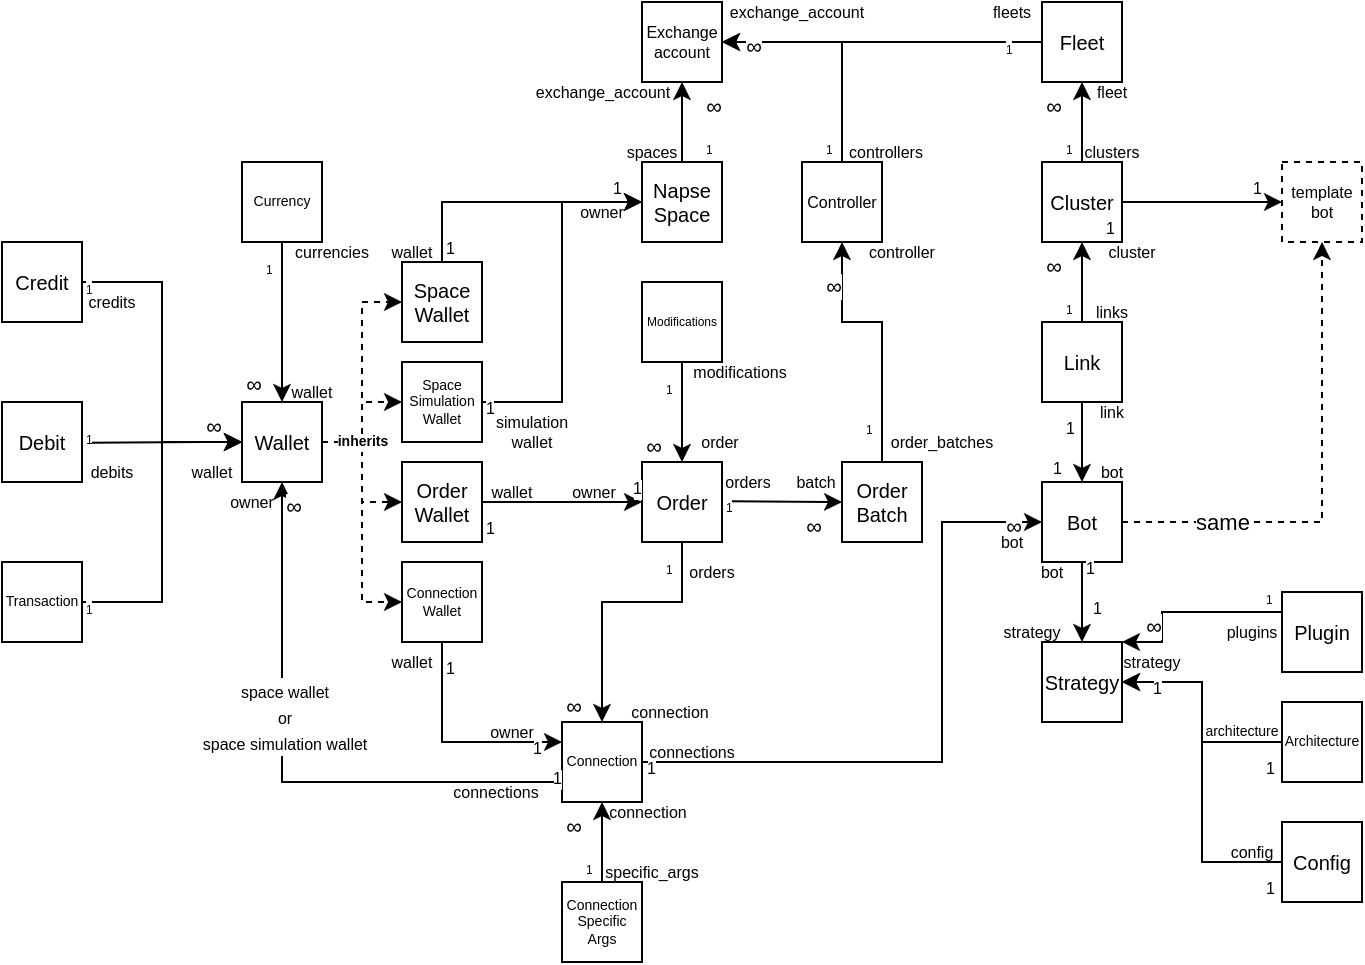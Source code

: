 <mxfile version="21.8.2" type="device">
  <diagram name="Page-1" id="-c_-oMJQttTaPfrRJ-R8">
    <mxGraphModel dx="1154" dy="528" grid="1" gridSize="10" guides="1" tooltips="1" connect="1" arrows="1" fold="1" page="1" pageScale="1" pageWidth="827" pageHeight="1169" math="0" shadow="0">
      <root>
        <mxCell id="0" />
        <mxCell id="1" parent="0" />
        <mxCell id="u0zbnlWYYss0fcdmE5Vc-1" value="&lt;font style=&quot;font-size: 8px;&quot;&gt;Exchange account&lt;br style=&quot;font-size: 8px;&quot;&gt;&lt;/font&gt;" style="whiteSpace=wrap;html=1;aspect=fixed;fontSize=8;" parent="1" vertex="1">
          <mxGeometry x="360" y="120" width="40" height="40" as="geometry" />
        </mxCell>
        <mxCell id="u0zbnlWYYss0fcdmE5Vc-2" value="Napse Space" style="whiteSpace=wrap;html=1;aspect=fixed;fontSize=10;" parent="1" vertex="1">
          <mxGeometry x="360" y="200" width="40" height="40" as="geometry" />
        </mxCell>
        <mxCell id="u0zbnlWYYss0fcdmE5Vc-5" value="" style="endArrow=classic;html=1;rounded=0;exitX=0.5;exitY=0;exitDx=0;exitDy=0;entryX=0.5;entryY=1;entryDx=0;entryDy=0;" parent="1" source="u0zbnlWYYss0fcdmE5Vc-2" target="u0zbnlWYYss0fcdmE5Vc-1" edge="1">
          <mxGeometry relative="1" as="geometry">
            <mxPoint x="310" y="190" as="sourcePoint" />
            <mxPoint x="470" y="190" as="targetPoint" />
          </mxGeometry>
        </mxCell>
        <mxCell id="u0zbnlWYYss0fcdmE5Vc-7" value="&lt;div&gt;&lt;font style=&quot;font-size: 6px;&quot;&gt;1&lt;/font&gt;&lt;/div&gt;" style="edgeLabel;resizable=0;html=1;align=left;verticalAlign=bottom;" parent="u0zbnlWYYss0fcdmE5Vc-5" connectable="0" vertex="1">
          <mxGeometry x="-1" relative="1" as="geometry">
            <mxPoint x="10" as="offset" />
          </mxGeometry>
        </mxCell>
        <mxCell id="u0zbnlWYYss0fcdmE5Vc-8" value="∞" style="edgeLabel;resizable=0;html=1;align=right;verticalAlign=bottom;" parent="u0zbnlWYYss0fcdmE5Vc-5" connectable="0" vertex="1">
          <mxGeometry x="1" relative="1" as="geometry">
            <mxPoint x="20" y="20" as="offset" />
          </mxGeometry>
        </mxCell>
        <mxCell id="u0zbnlWYYss0fcdmE5Vc-9" value="exchange_account" style="text;html=1;strokeColor=none;fillColor=none;align=center;verticalAlign=middle;whiteSpace=wrap;rounded=0;fontSize=8;" parent="1" vertex="1">
          <mxGeometry x="302.5" y="160" width="75" height="10" as="geometry" />
        </mxCell>
        <mxCell id="u0zbnlWYYss0fcdmE5Vc-11" value="spaces" style="text;html=1;strokeColor=none;fillColor=none;align=center;verticalAlign=middle;whiteSpace=wrap;rounded=0;fontSize=8;" parent="1" vertex="1">
          <mxGeometry x="350" y="190" width="30" height="10" as="geometry" />
        </mxCell>
        <mxCell id="u0zbnlWYYss0fcdmE5Vc-12" value="Wallet" style="whiteSpace=wrap;html=1;aspect=fixed;fontSize=10;" parent="1" vertex="1">
          <mxGeometry x="160" y="320" width="40" height="40" as="geometry" />
        </mxCell>
        <mxCell id="u0zbnlWYYss0fcdmE5Vc-13" value="Space Wallet" style="whiteSpace=wrap;html=1;aspect=fixed;fontSize=10;" parent="1" vertex="1">
          <mxGeometry x="240" y="250" width="40" height="40" as="geometry" />
        </mxCell>
        <mxCell id="u0zbnlWYYss0fcdmE5Vc-14" value="Space Simulation Wallet" style="whiteSpace=wrap;html=1;aspect=fixed;fontSize=7;" parent="1" vertex="1">
          <mxGeometry x="240" y="300" width="40" height="40" as="geometry" />
        </mxCell>
        <mxCell id="u0zbnlWYYss0fcdmE5Vc-15" value="Connection Wallet" style="whiteSpace=wrap;html=1;aspect=fixed;fontSize=7;" parent="1" vertex="1">
          <mxGeometry x="240" y="400" width="40" height="40" as="geometry" />
        </mxCell>
        <mxCell id="u0zbnlWYYss0fcdmE5Vc-16" value="Order Wallet" style="whiteSpace=wrap;html=1;aspect=fixed;fontSize=10;" parent="1" vertex="1">
          <mxGeometry x="240" y="350" width="40" height="40" as="geometry" />
        </mxCell>
        <mxCell id="u0zbnlWYYss0fcdmE5Vc-17" value="" style="endArrow=classic;html=1;rounded=0;exitX=1;exitY=0.5;exitDx=0;exitDy=0;entryX=0;entryY=0.5;entryDx=0;entryDy=0;dashed=1;" parent="1" source="u0zbnlWYYss0fcdmE5Vc-12" target="u0zbnlWYYss0fcdmE5Vc-13" edge="1">
          <mxGeometry width="50" height="50" relative="1" as="geometry">
            <mxPoint x="200" y="360" as="sourcePoint" />
            <mxPoint x="250" y="310" as="targetPoint" />
            <Array as="points">
              <mxPoint x="220" y="340" />
              <mxPoint x="220" y="270" />
            </Array>
          </mxGeometry>
        </mxCell>
        <mxCell id="u0zbnlWYYss0fcdmE5Vc-19" value="" style="endArrow=classic;html=1;rounded=0;exitX=1;exitY=0.5;exitDx=0;exitDy=0;entryX=0;entryY=0.5;entryDx=0;entryDy=0;dashed=1;" parent="1" target="u0zbnlWYYss0fcdmE5Vc-14" edge="1">
          <mxGeometry width="50" height="50" relative="1" as="geometry">
            <mxPoint x="200" y="340" as="sourcePoint" />
            <mxPoint x="240" y="270" as="targetPoint" />
            <Array as="points">
              <mxPoint x="220" y="340" />
              <mxPoint x="220" y="320" />
            </Array>
          </mxGeometry>
        </mxCell>
        <mxCell id="u0zbnlWYYss0fcdmE5Vc-20" value="" style="endArrow=classic;html=1;rounded=0;exitX=1;exitY=0.5;exitDx=0;exitDy=0;entryX=0;entryY=0.5;entryDx=0;entryDy=0;dashed=1;" parent="1" target="u0zbnlWYYss0fcdmE5Vc-15" edge="1">
          <mxGeometry width="50" height="50" relative="1" as="geometry">
            <mxPoint x="200" y="340" as="sourcePoint" />
            <mxPoint x="240" y="320" as="targetPoint" />
            <Array as="points">
              <mxPoint x="220" y="340" />
              <mxPoint x="220" y="420" />
            </Array>
          </mxGeometry>
        </mxCell>
        <mxCell id="u0zbnlWYYss0fcdmE5Vc-21" value="" style="endArrow=classic;html=1;rounded=0;exitX=1;exitY=0.5;exitDx=0;exitDy=0;entryX=0;entryY=0.5;entryDx=0;entryDy=0;dashed=1;" parent="1" target="u0zbnlWYYss0fcdmE5Vc-16" edge="1">
          <mxGeometry width="50" height="50" relative="1" as="geometry">
            <mxPoint x="200" y="340" as="sourcePoint" />
            <mxPoint x="240" y="320" as="targetPoint" />
            <Array as="points">
              <mxPoint x="220" y="340" />
              <mxPoint x="220" y="370" />
            </Array>
          </mxGeometry>
        </mxCell>
        <mxCell id="u0zbnlWYYss0fcdmE5Vc-22" value="&lt;b&gt;inherits&lt;/b&gt;" style="edgeLabel;html=1;align=center;verticalAlign=middle;resizable=0;points=[];fontSize=7;" parent="u0zbnlWYYss0fcdmE5Vc-21" vertex="1" connectable="0">
          <mxGeometry x="-0.783" relative="1" as="geometry">
            <mxPoint x="12" as="offset" />
          </mxGeometry>
        </mxCell>
        <mxCell id="u0zbnlWYYss0fcdmE5Vc-23" value="" style="endArrow=classic;html=1;rounded=0;exitX=0.5;exitY=0;exitDx=0;exitDy=0;entryX=0;entryY=0.5;entryDx=0;entryDy=0;" parent="1" source="u0zbnlWYYss0fcdmE5Vc-13" target="u0zbnlWYYss0fcdmE5Vc-2" edge="1">
          <mxGeometry relative="1" as="geometry">
            <mxPoint x="379.83" y="310" as="sourcePoint" />
            <mxPoint x="379.83" y="270" as="targetPoint" />
            <Array as="points">
              <mxPoint x="260" y="220" />
            </Array>
          </mxGeometry>
        </mxCell>
        <mxCell id="u0zbnlWYYss0fcdmE5Vc-24" value="&lt;div style=&quot;font-size: 10px;&quot;&gt;&lt;font style=&quot;font-size: 8px;&quot;&gt;1&lt;/font&gt;&lt;/div&gt;" style="edgeLabel;resizable=0;html=1;align=left;verticalAlign=bottom;" parent="u0zbnlWYYss0fcdmE5Vc-23" connectable="0" vertex="1">
          <mxGeometry x="-1" relative="1" as="geometry">
            <mxPoint as="offset" />
          </mxGeometry>
        </mxCell>
        <mxCell id="u0zbnlWYYss0fcdmE5Vc-25" value="&lt;div style=&quot;font-size: 8px;&quot;&gt;1&lt;/div&gt;" style="edgeLabel;resizable=0;html=1;align=right;verticalAlign=bottom;fontSize=8;" parent="u0zbnlWYYss0fcdmE5Vc-23" connectable="0" vertex="1">
          <mxGeometry x="1" relative="1" as="geometry">
            <mxPoint x="-10" as="offset" />
          </mxGeometry>
        </mxCell>
        <mxCell id="u0zbnlWYYss0fcdmE5Vc-26" value="owner" style="text;html=1;strokeColor=none;fillColor=none;align=center;verticalAlign=middle;whiteSpace=wrap;rounded=0;fontSize=8;" parent="1" vertex="1">
          <mxGeometry x="325" y="220" width="30" height="10" as="geometry" />
        </mxCell>
        <mxCell id="u0zbnlWYYss0fcdmE5Vc-27" value="wallet" style="text;html=1;strokeColor=none;fillColor=none;align=center;verticalAlign=middle;whiteSpace=wrap;rounded=0;fontSize=8;" parent="1" vertex="1">
          <mxGeometry x="230" y="240" width="30" height="10" as="geometry" />
        </mxCell>
        <mxCell id="u0zbnlWYYss0fcdmE5Vc-28" value="" style="endArrow=classic;html=1;rounded=0;exitX=1;exitY=0.5;exitDx=0;exitDy=0;entryX=0;entryY=0.5;entryDx=0;entryDy=0;" parent="1" source="u0zbnlWYYss0fcdmE5Vc-14" target="u0zbnlWYYss0fcdmE5Vc-2" edge="1">
          <mxGeometry relative="1" as="geometry">
            <mxPoint x="270" y="260" as="sourcePoint" />
            <mxPoint x="340" y="290" as="targetPoint" />
            <Array as="points">
              <mxPoint x="320" y="320" />
              <mxPoint x="320" y="220" />
            </Array>
          </mxGeometry>
        </mxCell>
        <mxCell id="u0zbnlWYYss0fcdmE5Vc-29" value="&lt;div style=&quot;font-size: 10px;&quot;&gt;&lt;font style=&quot;font-size: 8px;&quot;&gt;1&lt;/font&gt;&lt;/div&gt;" style="edgeLabel;resizable=0;html=1;align=left;verticalAlign=bottom;" parent="u0zbnlWYYss0fcdmE5Vc-28" connectable="0" vertex="1">
          <mxGeometry x="-1" relative="1" as="geometry">
            <mxPoint y="10" as="offset" />
          </mxGeometry>
        </mxCell>
        <mxCell id="u0zbnlWYYss0fcdmE5Vc-31" value="simulation wallet" style="text;html=1;strokeColor=none;fillColor=none;align=center;verticalAlign=middle;whiteSpace=wrap;rounded=0;fontSize=8;" parent="1" vertex="1">
          <mxGeometry x="290" y="330" width="30" height="10" as="geometry" />
        </mxCell>
        <mxCell id="u0zbnlWYYss0fcdmE5Vc-32" value="Credit" style="whiteSpace=wrap;html=1;aspect=fixed;fontSize=10;" parent="1" vertex="1">
          <mxGeometry x="40" y="240" width="40" height="40" as="geometry" />
        </mxCell>
        <mxCell id="u0zbnlWYYss0fcdmE5Vc-33" value="Debit" style="whiteSpace=wrap;html=1;aspect=fixed;fontSize=10;" parent="1" vertex="1">
          <mxGeometry x="40" y="320" width="40" height="40" as="geometry" />
        </mxCell>
        <mxCell id="u0zbnlWYYss0fcdmE5Vc-34" value="Transaction" style="whiteSpace=wrap;html=1;aspect=fixed;fontSize=7;" parent="1" vertex="1">
          <mxGeometry x="40" y="400" width="40" height="40" as="geometry" />
        </mxCell>
        <mxCell id="u0zbnlWYYss0fcdmE5Vc-35" value="" style="endArrow=classic;html=1;rounded=0;exitX=1;exitY=0.5;exitDx=0;exitDy=0;entryX=0;entryY=0.5;entryDx=0;entryDy=0;" parent="1" source="u0zbnlWYYss0fcdmE5Vc-32" target="u0zbnlWYYss0fcdmE5Vc-12" edge="1">
          <mxGeometry relative="1" as="geometry">
            <mxPoint x="130" y="230" as="sourcePoint" />
            <mxPoint x="130" y="190" as="targetPoint" />
            <Array as="points">
              <mxPoint x="120" y="260" />
              <mxPoint x="120" y="340" />
            </Array>
          </mxGeometry>
        </mxCell>
        <mxCell id="u0zbnlWYYss0fcdmE5Vc-36" value="&lt;div&gt;&lt;font style=&quot;font-size: 6px;&quot;&gt;1&lt;/font&gt;&lt;/div&gt;" style="edgeLabel;resizable=0;html=1;align=left;verticalAlign=bottom;" parent="u0zbnlWYYss0fcdmE5Vc-35" connectable="0" vertex="1">
          <mxGeometry x="-1" relative="1" as="geometry">
            <mxPoint y="10" as="offset" />
          </mxGeometry>
        </mxCell>
        <mxCell id="u0zbnlWYYss0fcdmE5Vc-37" value="∞" style="edgeLabel;resizable=0;html=1;align=right;verticalAlign=bottom;" parent="u0zbnlWYYss0fcdmE5Vc-35" connectable="0" vertex="1">
          <mxGeometry x="1" relative="1" as="geometry">
            <mxPoint x="-10" as="offset" />
          </mxGeometry>
        </mxCell>
        <mxCell id="u0zbnlWYYss0fcdmE5Vc-38" value="" style="endArrow=classic;html=1;rounded=0;exitX=1.067;exitY=0.508;exitDx=0;exitDy=0;exitPerimeter=0;" parent="1" source="u0zbnlWYYss0fcdmE5Vc-33" edge="1">
          <mxGeometry relative="1" as="geometry">
            <mxPoint x="100" y="340" as="sourcePoint" />
            <mxPoint x="160" y="340" as="targetPoint" />
            <Array as="points">
              <mxPoint x="140" y="340" />
            </Array>
          </mxGeometry>
        </mxCell>
        <mxCell id="u0zbnlWYYss0fcdmE5Vc-39" value="&lt;div&gt;&lt;font style=&quot;font-size: 6px;&quot;&gt;1&lt;/font&gt;&lt;/div&gt;" style="edgeLabel;resizable=0;html=1;align=left;verticalAlign=bottom;" parent="u0zbnlWYYss0fcdmE5Vc-38" connectable="0" vertex="1">
          <mxGeometry x="-1" relative="1" as="geometry">
            <mxPoint x="-3" y="5" as="offset" />
          </mxGeometry>
        </mxCell>
        <mxCell id="u0zbnlWYYss0fcdmE5Vc-41" value="" style="endArrow=classic;html=1;rounded=0;exitX=1;exitY=0.5;exitDx=0;exitDy=0;entryX=0;entryY=0.5;entryDx=0;entryDy=0;" parent="1" target="u0zbnlWYYss0fcdmE5Vc-12" edge="1">
          <mxGeometry relative="1" as="geometry">
            <mxPoint x="80" y="420" as="sourcePoint" />
            <mxPoint x="160" y="500" as="targetPoint" />
            <Array as="points">
              <mxPoint x="120" y="420" />
              <mxPoint x="120" y="340" />
            </Array>
          </mxGeometry>
        </mxCell>
        <mxCell id="u0zbnlWYYss0fcdmE5Vc-42" value="&lt;div&gt;&lt;font style=&quot;font-size: 6px;&quot;&gt;1&lt;/font&gt;&lt;/div&gt;" style="edgeLabel;resizable=0;html=1;align=left;verticalAlign=bottom;" parent="u0zbnlWYYss0fcdmE5Vc-41" connectable="0" vertex="1">
          <mxGeometry x="-1" relative="1" as="geometry">
            <mxPoint y="10" as="offset" />
          </mxGeometry>
        </mxCell>
        <mxCell id="u0zbnlWYYss0fcdmE5Vc-43" value="wallet" style="text;html=1;strokeColor=none;fillColor=none;align=center;verticalAlign=middle;whiteSpace=wrap;rounded=0;fontSize=8;" parent="1" vertex="1">
          <mxGeometry x="130" y="350" width="30" height="10" as="geometry" />
        </mxCell>
        <mxCell id="u0zbnlWYYss0fcdmE5Vc-44" value="debits" style="text;html=1;strokeColor=none;fillColor=none;align=center;verticalAlign=middle;whiteSpace=wrap;rounded=0;fontSize=8;" parent="1" vertex="1">
          <mxGeometry x="80" y="350" width="30" height="10" as="geometry" />
        </mxCell>
        <mxCell id="u0zbnlWYYss0fcdmE5Vc-45" value="credits" style="text;html=1;strokeColor=none;fillColor=none;align=center;verticalAlign=middle;whiteSpace=wrap;rounded=0;fontSize=8;" parent="1" vertex="1">
          <mxGeometry x="80" y="265" width="30" height="10" as="geometry" />
        </mxCell>
        <mxCell id="u0zbnlWYYss0fcdmE5Vc-46" value="Currency" style="whiteSpace=wrap;html=1;aspect=fixed;fontSize=7;" parent="1" vertex="1">
          <mxGeometry x="160" y="200" width="40" height="40" as="geometry" />
        </mxCell>
        <mxCell id="u0zbnlWYYss0fcdmE5Vc-47" value="" style="endArrow=classic;html=1;rounded=0;exitX=0.5;exitY=1;exitDx=0;exitDy=0;entryX=0.5;entryY=0;entryDx=0;entryDy=0;" parent="1" source="u0zbnlWYYss0fcdmE5Vc-46" target="u0zbnlWYYss0fcdmE5Vc-12" edge="1">
          <mxGeometry relative="1" as="geometry">
            <mxPoint x="220" y="200" as="sourcePoint" />
            <mxPoint x="150" y="270" as="targetPoint" />
          </mxGeometry>
        </mxCell>
        <mxCell id="u0zbnlWYYss0fcdmE5Vc-48" value="&lt;div&gt;&lt;font style=&quot;font-size: 6px;&quot;&gt;1&lt;/font&gt;&lt;/div&gt;" style="edgeLabel;resizable=0;html=1;align=left;verticalAlign=bottom;" parent="u0zbnlWYYss0fcdmE5Vc-47" connectable="0" vertex="1">
          <mxGeometry x="-1" relative="1" as="geometry">
            <mxPoint x="-10" y="20" as="offset" />
          </mxGeometry>
        </mxCell>
        <mxCell id="u0zbnlWYYss0fcdmE5Vc-49" value="∞" style="edgeLabel;resizable=0;html=1;align=right;verticalAlign=bottom;" parent="u0zbnlWYYss0fcdmE5Vc-47" connectable="0" vertex="1">
          <mxGeometry x="1" relative="1" as="geometry">
            <mxPoint x="-10" y="-1" as="offset" />
          </mxGeometry>
        </mxCell>
        <mxCell id="ETSWaE4v5dbGNfJyhoBY-8" style="edgeStyle=orthogonalEdgeStyle;rounded=0;orthogonalLoop=1;jettySize=auto;html=1;entryX=0;entryY=0.5;entryDx=0;entryDy=0;" edge="1" parent="1" source="u0zbnlWYYss0fcdmE5Vc-50" target="u0zbnlWYYss0fcdmE5Vc-141">
          <mxGeometry relative="1" as="geometry">
            <Array as="points">
              <mxPoint x="510" y="500" />
              <mxPoint x="510" y="380" />
            </Array>
          </mxGeometry>
        </mxCell>
        <mxCell id="u0zbnlWYYss0fcdmE5Vc-50" value="Connection" style="whiteSpace=wrap;html=1;aspect=fixed;fontSize=7;" parent="1" vertex="1">
          <mxGeometry x="320" y="480" width="40" height="40" as="geometry" />
        </mxCell>
        <mxCell id="u0zbnlWYYss0fcdmE5Vc-51" value="" style="endArrow=classic;html=1;rounded=0;exitX=0.5;exitY=1;exitDx=0;exitDy=0;entryX=0;entryY=0.25;entryDx=0;entryDy=0;" parent="1" source="u0zbnlWYYss0fcdmE5Vc-15" target="u0zbnlWYYss0fcdmE5Vc-50" edge="1">
          <mxGeometry relative="1" as="geometry">
            <mxPoint x="240" y="500" as="sourcePoint" />
            <mxPoint x="460" y="410" as="targetPoint" />
            <Array as="points">
              <mxPoint x="260" y="490" />
            </Array>
          </mxGeometry>
        </mxCell>
        <mxCell id="u0zbnlWYYss0fcdmE5Vc-52" value="&lt;div style=&quot;font-size: 10px;&quot;&gt;&lt;font style=&quot;font-size: 8px;&quot;&gt;1&lt;/font&gt;&lt;/div&gt;" style="edgeLabel;resizable=0;html=1;align=left;verticalAlign=bottom;" parent="u0zbnlWYYss0fcdmE5Vc-51" connectable="0" vertex="1">
          <mxGeometry x="-1" relative="1" as="geometry">
            <mxPoint y="20" as="offset" />
          </mxGeometry>
        </mxCell>
        <mxCell id="u0zbnlWYYss0fcdmE5Vc-53" value="&lt;div style=&quot;font-size: 8px;&quot;&gt;1&lt;/div&gt;" style="edgeLabel;resizable=0;html=1;align=right;verticalAlign=bottom;fontSize=8;" parent="u0zbnlWYYss0fcdmE5Vc-51" connectable="0" vertex="1">
          <mxGeometry x="1" relative="1" as="geometry">
            <mxPoint x="-10" y="10" as="offset" />
          </mxGeometry>
        </mxCell>
        <mxCell id="u0zbnlWYYss0fcdmE5Vc-54" value="wallet" style="text;html=1;strokeColor=none;fillColor=none;align=center;verticalAlign=middle;whiteSpace=wrap;rounded=0;fontSize=8;" parent="1" vertex="1">
          <mxGeometry x="230" y="445" width="30" height="10" as="geometry" />
        </mxCell>
        <mxCell id="u0zbnlWYYss0fcdmE5Vc-55" value="owner" style="text;html=1;strokeColor=none;fillColor=none;align=center;verticalAlign=middle;whiteSpace=wrap;rounded=0;fontSize=8;" parent="1" vertex="1">
          <mxGeometry x="367.5" y="380" width="30" height="10" as="geometry" />
        </mxCell>
        <mxCell id="u0zbnlWYYss0fcdmE5Vc-56" value="wallet" style="text;html=1;strokeColor=none;fillColor=none;align=center;verticalAlign=middle;whiteSpace=wrap;rounded=0;fontSize=8;" parent="1" vertex="1">
          <mxGeometry x="180" y="310" width="30" height="10" as="geometry" />
        </mxCell>
        <mxCell id="u0zbnlWYYss0fcdmE5Vc-57" value="currencies" style="text;html=1;strokeColor=none;fillColor=none;align=center;verticalAlign=middle;whiteSpace=wrap;rounded=0;fontSize=8;" parent="1" vertex="1">
          <mxGeometry x="190" y="240" width="30" height="10" as="geometry" />
        </mxCell>
        <mxCell id="u0zbnlWYYss0fcdmE5Vc-59" value="Connection Specific Args" style="whiteSpace=wrap;html=1;aspect=fixed;fontSize=7;" parent="1" vertex="1">
          <mxGeometry x="320" y="560" width="40" height="40" as="geometry" />
        </mxCell>
        <mxCell id="u0zbnlWYYss0fcdmE5Vc-60" value="" style="endArrow=classic;html=1;rounded=0;entryX=0;entryY=0;entryDx=0;entryDy=0;" parent="1" target="u0zbnlWYYss0fcdmE5Vc-77" edge="1">
          <mxGeometry relative="1" as="geometry">
            <mxPoint x="340" y="560" as="sourcePoint" />
            <mxPoint x="450" y="500" as="targetPoint" />
          </mxGeometry>
        </mxCell>
        <mxCell id="u0zbnlWYYss0fcdmE5Vc-61" value="&lt;div&gt;&lt;font style=&quot;font-size: 6px;&quot;&gt;1&lt;/font&gt;&lt;/div&gt;" style="edgeLabel;resizable=0;html=1;align=left;verticalAlign=bottom;" parent="u0zbnlWYYss0fcdmE5Vc-60" connectable="0" vertex="1">
          <mxGeometry x="-1" relative="1" as="geometry">
            <mxPoint x="-10" as="offset" />
          </mxGeometry>
        </mxCell>
        <mxCell id="u0zbnlWYYss0fcdmE5Vc-62" value="∞" style="edgeLabel;resizable=0;html=1;align=right;verticalAlign=bottom;" parent="u0zbnlWYYss0fcdmE5Vc-60" connectable="0" vertex="1">
          <mxGeometry x="1" relative="1" as="geometry">
            <mxPoint x="-10" y="20" as="offset" />
          </mxGeometry>
        </mxCell>
        <mxCell id="u0zbnlWYYss0fcdmE5Vc-63" value="connection" style="text;html=1;strokeColor=none;fillColor=none;align=center;verticalAlign=middle;whiteSpace=wrap;rounded=0;fontSize=8;" parent="1" vertex="1">
          <mxGeometry x="351" y="470" width="46" height="10" as="geometry" />
        </mxCell>
        <mxCell id="u0zbnlWYYss0fcdmE5Vc-65" value="specific_args" style="text;html=1;strokeColor=none;fillColor=none;align=center;verticalAlign=middle;whiteSpace=wrap;rounded=0;fontSize=8;" parent="1" vertex="1">
          <mxGeometry x="342" y="550" width="46" height="10" as="geometry" />
        </mxCell>
        <mxCell id="u0zbnlWYYss0fcdmE5Vc-68" value="Order" style="whiteSpace=wrap;html=1;aspect=fixed;fontSize=10;" parent="1" vertex="1">
          <mxGeometry x="360" y="350" width="40" height="40" as="geometry" />
        </mxCell>
        <mxCell id="u0zbnlWYYss0fcdmE5Vc-69" value="" style="endArrow=classic;html=1;rounded=0;exitX=1;exitY=0.5;exitDx=0;exitDy=0;entryX=0;entryY=0.5;entryDx=0;entryDy=0;" parent="1" source="u0zbnlWYYss0fcdmE5Vc-16" target="u0zbnlWYYss0fcdmE5Vc-68" edge="1">
          <mxGeometry relative="1" as="geometry">
            <mxPoint x="300" y="350" as="sourcePoint" />
            <mxPoint x="410" y="290" as="targetPoint" />
            <Array as="points">
              <mxPoint x="300" y="370" />
            </Array>
          </mxGeometry>
        </mxCell>
        <mxCell id="u0zbnlWYYss0fcdmE5Vc-70" value="&lt;div style=&quot;font-size: 10px;&quot;&gt;&lt;font style=&quot;font-size: 8px;&quot;&gt;1&lt;/font&gt;&lt;/div&gt;" style="edgeLabel;resizable=0;html=1;align=left;verticalAlign=bottom;" parent="u0zbnlWYYss0fcdmE5Vc-69" connectable="0" vertex="1">
          <mxGeometry x="-1" relative="1" as="geometry">
            <mxPoint y="20" as="offset" />
          </mxGeometry>
        </mxCell>
        <mxCell id="u0zbnlWYYss0fcdmE5Vc-71" value="&lt;div style=&quot;font-size: 8px;&quot;&gt;1&lt;/div&gt;" style="edgeLabel;resizable=0;html=1;align=right;verticalAlign=bottom;fontSize=8;" parent="u0zbnlWYYss0fcdmE5Vc-69" connectable="0" vertex="1">
          <mxGeometry x="1" relative="1" as="geometry">
            <mxPoint as="offset" />
          </mxGeometry>
        </mxCell>
        <mxCell id="u0zbnlWYYss0fcdmE5Vc-72" value="wallet" style="text;html=1;strokeColor=none;fillColor=none;align=center;verticalAlign=middle;whiteSpace=wrap;rounded=0;fontSize=8;" parent="1" vertex="1">
          <mxGeometry x="280" y="360" width="30" height="10" as="geometry" />
        </mxCell>
        <mxCell id="u0zbnlWYYss0fcdmE5Vc-73" value="owner" style="text;html=1;strokeColor=none;fillColor=none;align=center;verticalAlign=middle;whiteSpace=wrap;rounded=0;fontSize=8;" parent="1" vertex="1">
          <mxGeometry x="280" y="480" width="30" height="10" as="geometry" />
        </mxCell>
        <mxCell id="u0zbnlWYYss0fcdmE5Vc-74" value="" style="endArrow=classic;html=1;rounded=0;entryX=0.5;entryY=0;entryDx=0;entryDy=0;" parent="1" target="u0zbnlWYYss0fcdmE5Vc-50" edge="1">
          <mxGeometry relative="1" as="geometry">
            <mxPoint x="380" y="390" as="sourcePoint" />
            <mxPoint x="150" y="460" as="targetPoint" />
            <Array as="points">
              <mxPoint x="380" y="420" />
              <mxPoint x="340" y="420" />
            </Array>
          </mxGeometry>
        </mxCell>
        <mxCell id="u0zbnlWYYss0fcdmE5Vc-75" value="&lt;div&gt;&lt;font style=&quot;font-size: 6px;&quot;&gt;1&lt;/font&gt;&lt;/div&gt;" style="edgeLabel;resizable=0;html=1;align=left;verticalAlign=bottom;" parent="u0zbnlWYYss0fcdmE5Vc-74" connectable="0" vertex="1">
          <mxGeometry x="-1" relative="1" as="geometry">
            <mxPoint x="-10" y="20" as="offset" />
          </mxGeometry>
        </mxCell>
        <mxCell id="u0zbnlWYYss0fcdmE5Vc-76" value="∞" style="edgeLabel;resizable=0;html=1;align=right;verticalAlign=bottom;" parent="u0zbnlWYYss0fcdmE5Vc-74" connectable="0" vertex="1">
          <mxGeometry x="1" relative="1" as="geometry">
            <mxPoint x="-10" as="offset" />
          </mxGeometry>
        </mxCell>
        <mxCell id="u0zbnlWYYss0fcdmE5Vc-77" value="connection" style="text;html=1;strokeColor=none;fillColor=none;align=center;verticalAlign=middle;whiteSpace=wrap;rounded=0;fontSize=8;" parent="1" vertex="1">
          <mxGeometry x="340" y="520" width="46" height="10" as="geometry" />
        </mxCell>
        <mxCell id="u0zbnlWYYss0fcdmE5Vc-80" value="Modifications" style="whiteSpace=wrap;html=1;aspect=fixed;fontSize=6;" parent="1" vertex="1">
          <mxGeometry x="360" y="260" width="40" height="40" as="geometry" />
        </mxCell>
        <mxCell id="u0zbnlWYYss0fcdmE5Vc-81" value="" style="endArrow=classic;html=1;rounded=0;exitX=0.5;exitY=1;exitDx=0;exitDy=0;" parent="1" source="u0zbnlWYYss0fcdmE5Vc-80" edge="1">
          <mxGeometry relative="1" as="geometry">
            <mxPoint x="380" y="320" as="sourcePoint" />
            <mxPoint x="380" y="350" as="targetPoint" />
          </mxGeometry>
        </mxCell>
        <mxCell id="u0zbnlWYYss0fcdmE5Vc-82" value="&lt;div&gt;&lt;font style=&quot;font-size: 6px;&quot;&gt;1&lt;/font&gt;&lt;/div&gt;" style="edgeLabel;resizable=0;html=1;align=left;verticalAlign=bottom;" parent="u0zbnlWYYss0fcdmE5Vc-81" connectable="0" vertex="1">
          <mxGeometry x="-1" relative="1" as="geometry">
            <mxPoint x="-10" y="20" as="offset" />
          </mxGeometry>
        </mxCell>
        <mxCell id="u0zbnlWYYss0fcdmE5Vc-83" value="∞" style="edgeLabel;resizable=0;html=1;align=right;verticalAlign=bottom;" parent="u0zbnlWYYss0fcdmE5Vc-81" connectable="0" vertex="1">
          <mxGeometry x="1" relative="1" as="geometry">
            <mxPoint x="-10" as="offset" />
          </mxGeometry>
        </mxCell>
        <mxCell id="u0zbnlWYYss0fcdmE5Vc-84" value="order" style="text;html=1;strokeColor=none;fillColor=none;align=center;verticalAlign=middle;whiteSpace=wrap;rounded=0;fontSize=8;" parent="1" vertex="1">
          <mxGeometry x="384" y="335" width="30" height="10" as="geometry" />
        </mxCell>
        <mxCell id="u0zbnlWYYss0fcdmE5Vc-85" value="modifications" style="text;html=1;strokeColor=none;fillColor=none;align=center;verticalAlign=middle;whiteSpace=wrap;rounded=0;fontSize=8;" parent="1" vertex="1">
          <mxGeometry x="386" y="300" width="46" height="10" as="geometry" />
        </mxCell>
        <mxCell id="u0zbnlWYYss0fcdmE5Vc-86" value="Order Batch" style="whiteSpace=wrap;html=1;aspect=fixed;fontSize=10;" parent="1" vertex="1">
          <mxGeometry x="460" y="350" width="40" height="40" as="geometry" />
        </mxCell>
        <mxCell id="u0zbnlWYYss0fcdmE5Vc-87" value="" style="endArrow=classic;html=1;rounded=0;exitX=1.08;exitY=0.49;exitDx=0;exitDy=0;entryX=0;entryY=0.5;entryDx=0;entryDy=0;exitPerimeter=0;" parent="1" source="u0zbnlWYYss0fcdmE5Vc-68" target="u0zbnlWYYss0fcdmE5Vc-86" edge="1">
          <mxGeometry relative="1" as="geometry">
            <mxPoint x="480" y="390" as="sourcePoint" />
            <mxPoint x="480" y="350" as="targetPoint" />
          </mxGeometry>
        </mxCell>
        <mxCell id="u0zbnlWYYss0fcdmE5Vc-88" value="&lt;div&gt;&lt;font style=&quot;font-size: 6px;&quot;&gt;1&lt;/font&gt;&lt;/div&gt;" style="edgeLabel;resizable=0;html=1;align=left;verticalAlign=bottom;" parent="u0zbnlWYYss0fcdmE5Vc-87" connectable="0" vertex="1">
          <mxGeometry x="-1" relative="1" as="geometry">
            <mxPoint x="-3" y="10" as="offset" />
          </mxGeometry>
        </mxCell>
        <mxCell id="u0zbnlWYYss0fcdmE5Vc-89" value="∞" style="edgeLabel;resizable=0;html=1;align=right;verticalAlign=bottom;" parent="u0zbnlWYYss0fcdmE5Vc-87" connectable="0" vertex="1">
          <mxGeometry x="1" relative="1" as="geometry">
            <mxPoint x="-10" y="20" as="offset" />
          </mxGeometry>
        </mxCell>
        <mxCell id="u0zbnlWYYss0fcdmE5Vc-90" value="orders" style="text;html=1;strokeColor=none;fillColor=none;align=center;verticalAlign=middle;whiteSpace=wrap;rounded=0;fontSize=8;" parent="1" vertex="1">
          <mxGeometry x="380" y="400" width="30" height="10" as="geometry" />
        </mxCell>
        <mxCell id="u0zbnlWYYss0fcdmE5Vc-91" value="orders" style="text;html=1;strokeColor=none;fillColor=none;align=center;verticalAlign=middle;whiteSpace=wrap;rounded=0;fontSize=8;" parent="1" vertex="1">
          <mxGeometry x="397.5" y="355" width="30" height="10" as="geometry" />
        </mxCell>
        <mxCell id="u0zbnlWYYss0fcdmE5Vc-94" value="owner" style="text;html=1;strokeColor=none;fillColor=none;align=center;verticalAlign=middle;whiteSpace=wrap;rounded=0;fontSize=8;" parent="1" vertex="1">
          <mxGeometry x="321" y="360" width="30" height="10" as="geometry" />
        </mxCell>
        <mxCell id="u0zbnlWYYss0fcdmE5Vc-95" value="" style="endArrow=classic;html=1;rounded=0;entryX=0.5;entryY=1;entryDx=0;entryDy=0;exitX=0;exitY=0.75;exitDx=0;exitDy=0;" parent="1" source="u0zbnlWYYss0fcdmE5Vc-50" target="u0zbnlWYYss0fcdmE5Vc-12" edge="1">
          <mxGeometry relative="1" as="geometry">
            <mxPoint x="160" y="530" as="sourcePoint" />
            <mxPoint x="160" y="490" as="targetPoint" />
            <Array as="points">
              <mxPoint x="180" y="510" />
            </Array>
          </mxGeometry>
        </mxCell>
        <mxCell id="u0zbnlWYYss0fcdmE5Vc-97" value="∞" style="edgeLabel;resizable=0;html=1;align=right;verticalAlign=bottom;" parent="u0zbnlWYYss0fcdmE5Vc-95" connectable="0" vertex="1">
          <mxGeometry x="1" relative="1" as="geometry">
            <mxPoint x="10" y="20" as="offset" />
          </mxGeometry>
        </mxCell>
        <mxCell id="ETSWaE4v5dbGNfJyhoBY-2" value="&lt;div&gt;&lt;font style=&quot;font-size: 8px;&quot;&gt;space wallet&lt;/font&gt;&lt;/div&gt;&lt;div&gt;&lt;font style=&quot;font-size: 8px;&quot;&gt;or&lt;/font&gt;&lt;/div&gt;&lt;div&gt;&lt;font style=&quot;font-size: 8px;&quot;&gt;space simulation wallet&lt;/font&gt;&lt;/div&gt;" style="edgeLabel;html=1;align=center;verticalAlign=middle;resizable=0;points=[];" vertex="1" connectable="0" parent="u0zbnlWYYss0fcdmE5Vc-95">
          <mxGeometry x="0.194" y="-1" relative="1" as="geometry">
            <mxPoint as="offset" />
          </mxGeometry>
        </mxCell>
        <mxCell id="u0zbnlWYYss0fcdmE5Vc-99" value="connections" style="text;html=1;strokeColor=none;fillColor=none;align=center;verticalAlign=middle;whiteSpace=wrap;rounded=0;fontSize=8;" parent="1" vertex="1">
          <mxGeometry x="264" y="510" width="46" height="10" as="geometry" />
        </mxCell>
        <mxCell id="u0zbnlWYYss0fcdmE5Vc-104" value="owner" style="text;html=1;strokeColor=none;fillColor=none;align=center;verticalAlign=middle;whiteSpace=wrap;rounded=0;fontSize=8;" parent="1" vertex="1">
          <mxGeometry x="150" y="365" width="30" height="10" as="geometry" />
        </mxCell>
        <mxCell id="u0zbnlWYYss0fcdmE5Vc-106" value="Controller" style="whiteSpace=wrap;html=1;aspect=fixed;fontSize=8;" parent="1" vertex="1">
          <mxGeometry x="440" y="200" width="40" height="40" as="geometry" />
        </mxCell>
        <mxCell id="u0zbnlWYYss0fcdmE5Vc-108" value="" style="endArrow=classic;html=1;rounded=0;exitX=0.5;exitY=0;exitDx=0;exitDy=0;entryX=0.5;entryY=1;entryDx=0;entryDy=0;" parent="1" source="u0zbnlWYYss0fcdmE5Vc-86" target="u0zbnlWYYss0fcdmE5Vc-106" edge="1">
          <mxGeometry relative="1" as="geometry">
            <mxPoint x="413" y="380" as="sourcePoint" />
            <mxPoint x="490" y="380" as="targetPoint" />
            <Array as="points">
              <mxPoint x="480" y="280" />
              <mxPoint x="460" y="280" />
            </Array>
          </mxGeometry>
        </mxCell>
        <mxCell id="u0zbnlWYYss0fcdmE5Vc-109" value="&lt;div&gt;&lt;font style=&quot;font-size: 6px;&quot;&gt;1&lt;/font&gt;&lt;/div&gt;" style="edgeLabel;resizable=0;html=1;align=left;verticalAlign=bottom;" parent="u0zbnlWYYss0fcdmE5Vc-108" connectable="0" vertex="1">
          <mxGeometry x="-1" relative="1" as="geometry">
            <mxPoint x="-10" y="-10" as="offset" />
          </mxGeometry>
        </mxCell>
        <mxCell id="u0zbnlWYYss0fcdmE5Vc-110" value="∞" style="edgeLabel;resizable=0;html=1;align=right;verticalAlign=bottom;" parent="u0zbnlWYYss0fcdmE5Vc-108" connectable="0" vertex="1">
          <mxGeometry x="1" relative="1" as="geometry">
            <mxPoint y="30" as="offset" />
          </mxGeometry>
        </mxCell>
        <mxCell id="u0zbnlWYYss0fcdmE5Vc-112" value="order_batches" style="text;html=1;strokeColor=none;fillColor=none;align=center;verticalAlign=middle;whiteSpace=wrap;rounded=0;fontSize=8;" parent="1" vertex="1">
          <mxGeometry x="480" y="335" width="60" height="10" as="geometry" />
        </mxCell>
        <mxCell id="u0zbnlWYYss0fcdmE5Vc-113" value="controller" style="text;html=1;strokeColor=none;fillColor=none;align=center;verticalAlign=middle;whiteSpace=wrap;rounded=0;fontSize=8;" parent="1" vertex="1">
          <mxGeometry x="470" y="240" width="40" height="10" as="geometry" />
        </mxCell>
        <mxCell id="u0zbnlWYYss0fcdmE5Vc-114" value="" style="endArrow=classic;html=1;rounded=0;exitX=0.5;exitY=0;exitDx=0;exitDy=0;entryX=1;entryY=0.5;entryDx=0;entryDy=0;" parent="1" source="u0zbnlWYYss0fcdmE5Vc-106" target="u0zbnlWYYss0fcdmE5Vc-1" edge="1">
          <mxGeometry relative="1" as="geometry">
            <mxPoint x="470" y="210" as="sourcePoint" />
            <mxPoint x="547" y="210" as="targetPoint" />
            <Array as="points">
              <mxPoint x="460" y="140" />
            </Array>
          </mxGeometry>
        </mxCell>
        <mxCell id="u0zbnlWYYss0fcdmE5Vc-115" value="&lt;div&gt;&lt;font style=&quot;font-size: 6px;&quot;&gt;1&lt;/font&gt;&lt;/div&gt;" style="edgeLabel;resizable=0;html=1;align=left;verticalAlign=bottom;" parent="u0zbnlWYYss0fcdmE5Vc-114" connectable="0" vertex="1">
          <mxGeometry x="-1" relative="1" as="geometry">
            <mxPoint x="-10" as="offset" />
          </mxGeometry>
        </mxCell>
        <mxCell id="u0zbnlWYYss0fcdmE5Vc-116" value="∞" style="edgeLabel;resizable=0;html=1;align=right;verticalAlign=bottom;" parent="u0zbnlWYYss0fcdmE5Vc-114" connectable="0" vertex="1">
          <mxGeometry x="1" relative="1" as="geometry">
            <mxPoint x="20" y="10" as="offset" />
          </mxGeometry>
        </mxCell>
        <mxCell id="u0zbnlWYYss0fcdmE5Vc-117" value="controllers" style="text;html=1;strokeColor=none;fillColor=none;align=center;verticalAlign=middle;whiteSpace=wrap;rounded=0;fontSize=8;" parent="1" vertex="1">
          <mxGeometry x="462" y="190" width="40" height="10" as="geometry" />
        </mxCell>
        <mxCell id="u0zbnlWYYss0fcdmE5Vc-119" value="exchange_account" style="text;html=1;strokeColor=none;fillColor=none;align=center;verticalAlign=middle;whiteSpace=wrap;rounded=0;fontSize=8;" parent="1" vertex="1">
          <mxGeometry x="400" y="120" width="75" height="10" as="geometry" />
        </mxCell>
        <mxCell id="u0zbnlWYYss0fcdmE5Vc-120" value="batch" style="text;html=1;strokeColor=none;fillColor=none;align=center;verticalAlign=middle;whiteSpace=wrap;rounded=0;fontSize=8;" parent="1" vertex="1">
          <mxGeometry x="432" y="355" width="30" height="10" as="geometry" />
        </mxCell>
        <mxCell id="u0zbnlWYYss0fcdmE5Vc-121" value="Fleet" style="whiteSpace=wrap;html=1;aspect=fixed;fontSize=10;" parent="1" vertex="1">
          <mxGeometry x="560" y="120" width="40" height="40" as="geometry" />
        </mxCell>
        <mxCell id="u0zbnlWYYss0fcdmE5Vc-122" value="" style="endArrow=classic;html=1;rounded=0;exitX=0;exitY=0.5;exitDx=0;exitDy=0;entryX=1;entryY=0.5;entryDx=0;entryDy=0;" parent="1" source="u0zbnlWYYss0fcdmE5Vc-121" target="u0zbnlWYYss0fcdmE5Vc-1" edge="1">
          <mxGeometry relative="1" as="geometry">
            <mxPoint x="470" y="210" as="sourcePoint" />
            <mxPoint x="410" y="150" as="targetPoint" />
            <Array as="points">
              <mxPoint x="550" y="140" />
              <mxPoint x="460" y="140" />
            </Array>
          </mxGeometry>
        </mxCell>
        <mxCell id="u0zbnlWYYss0fcdmE5Vc-123" value="&lt;div&gt;&lt;font style=&quot;font-size: 6px;&quot;&gt;1&lt;/font&gt;&lt;/div&gt;" style="edgeLabel;resizable=0;html=1;align=left;verticalAlign=bottom;" parent="u0zbnlWYYss0fcdmE5Vc-122" connectable="0" vertex="1">
          <mxGeometry x="-1" relative="1" as="geometry">
            <mxPoint x="-20" y="10" as="offset" />
          </mxGeometry>
        </mxCell>
        <mxCell id="u0zbnlWYYss0fcdmE5Vc-124" value="∞" style="edgeLabel;resizable=0;html=1;align=right;verticalAlign=bottom;" parent="u0zbnlWYYss0fcdmE5Vc-122" connectable="0" vertex="1">
          <mxGeometry x="1" relative="1" as="geometry">
            <mxPoint x="20" y="10" as="offset" />
          </mxGeometry>
        </mxCell>
        <mxCell id="u0zbnlWYYss0fcdmE5Vc-127" value="fleets" style="text;html=1;strokeColor=none;fillColor=none;align=center;verticalAlign=middle;whiteSpace=wrap;rounded=0;fontSize=8;" parent="1" vertex="1">
          <mxGeometry x="530" y="120" width="30" height="10" as="geometry" />
        </mxCell>
        <mxCell id="u0zbnlWYYss0fcdmE5Vc-129" value="Cluster" style="whiteSpace=wrap;html=1;aspect=fixed;fontSize=10;" parent="1" vertex="1">
          <mxGeometry x="560" y="200" width="40" height="40" as="geometry" />
        </mxCell>
        <mxCell id="u0zbnlWYYss0fcdmE5Vc-130" value="" style="endArrow=classic;html=1;rounded=0;exitX=0.5;exitY=0;exitDx=0;exitDy=0;entryX=0.5;entryY=1;entryDx=0;entryDy=0;" parent="1" source="u0zbnlWYYss0fcdmE5Vc-129" target="u0zbnlWYYss0fcdmE5Vc-121" edge="1">
          <mxGeometry relative="1" as="geometry">
            <mxPoint x="680" y="245" as="sourcePoint" />
            <mxPoint x="680" y="295" as="targetPoint" />
          </mxGeometry>
        </mxCell>
        <mxCell id="u0zbnlWYYss0fcdmE5Vc-131" value="&lt;div&gt;&lt;font style=&quot;font-size: 6px;&quot;&gt;1&lt;/font&gt;&lt;/div&gt;" style="edgeLabel;resizable=0;html=1;align=left;verticalAlign=bottom;" parent="u0zbnlWYYss0fcdmE5Vc-130" connectable="0" vertex="1">
          <mxGeometry x="-1" relative="1" as="geometry">
            <mxPoint x="-10" as="offset" />
          </mxGeometry>
        </mxCell>
        <mxCell id="u0zbnlWYYss0fcdmE5Vc-132" value="∞" style="edgeLabel;resizable=0;html=1;align=right;verticalAlign=bottom;" parent="u0zbnlWYYss0fcdmE5Vc-130" connectable="0" vertex="1">
          <mxGeometry x="1" relative="1" as="geometry">
            <mxPoint x="-10" y="20" as="offset" />
          </mxGeometry>
        </mxCell>
        <mxCell id="u0zbnlWYYss0fcdmE5Vc-133" value="fleet" style="text;html=1;strokeColor=none;fillColor=none;align=center;verticalAlign=middle;whiteSpace=wrap;rounded=0;fontSize=8;" parent="1" vertex="1">
          <mxGeometry x="580" y="160" width="30" height="10" as="geometry" />
        </mxCell>
        <mxCell id="u0zbnlWYYss0fcdmE5Vc-134" value="clusters" style="text;html=1;strokeColor=none;fillColor=none;align=center;verticalAlign=middle;whiteSpace=wrap;rounded=0;fontSize=8;" parent="1" vertex="1">
          <mxGeometry x="580" y="190" width="30" height="10" as="geometry" />
        </mxCell>
        <mxCell id="u0zbnlWYYss0fcdmE5Vc-135" value="Link" style="whiteSpace=wrap;html=1;aspect=fixed;fontSize=10;" parent="1" vertex="1">
          <mxGeometry x="560" y="280" width="40" height="40" as="geometry" />
        </mxCell>
        <mxCell id="u0zbnlWYYss0fcdmE5Vc-136" value="" style="endArrow=classic;html=1;rounded=0;exitX=0.5;exitY=0;exitDx=0;exitDy=0;entryX=0.5;entryY=1;entryDx=0;entryDy=0;" parent="1" source="u0zbnlWYYss0fcdmE5Vc-135" target="u0zbnlWYYss0fcdmE5Vc-129" edge="1">
          <mxGeometry relative="1" as="geometry">
            <mxPoint x="670" y="280" as="sourcePoint" />
            <mxPoint x="670" y="240" as="targetPoint" />
          </mxGeometry>
        </mxCell>
        <mxCell id="u0zbnlWYYss0fcdmE5Vc-137" value="&lt;div&gt;&lt;font style=&quot;font-size: 6px;&quot;&gt;1&lt;/font&gt;&lt;/div&gt;" style="edgeLabel;resizable=0;html=1;align=left;verticalAlign=bottom;" parent="u0zbnlWYYss0fcdmE5Vc-136" connectable="0" vertex="1">
          <mxGeometry x="-1" relative="1" as="geometry">
            <mxPoint x="-10" as="offset" />
          </mxGeometry>
        </mxCell>
        <mxCell id="u0zbnlWYYss0fcdmE5Vc-138" value="∞" style="edgeLabel;resizable=0;html=1;align=right;verticalAlign=bottom;" parent="u0zbnlWYYss0fcdmE5Vc-136" connectable="0" vertex="1">
          <mxGeometry x="1" relative="1" as="geometry">
            <mxPoint x="-10" y="20" as="offset" />
          </mxGeometry>
        </mxCell>
        <mxCell id="u0zbnlWYYss0fcdmE5Vc-139" value="cluster" style="text;html=1;strokeColor=none;fillColor=none;align=center;verticalAlign=middle;whiteSpace=wrap;rounded=0;fontSize=8;" parent="1" vertex="1">
          <mxGeometry x="590" y="240" width="30" height="10" as="geometry" />
        </mxCell>
        <mxCell id="u0zbnlWYYss0fcdmE5Vc-140" value="links" style="text;html=1;strokeColor=none;fillColor=none;align=center;verticalAlign=middle;whiteSpace=wrap;rounded=0;fontSize=8;" parent="1" vertex="1">
          <mxGeometry x="580" y="270" width="30" height="10" as="geometry" />
        </mxCell>
        <mxCell id="u0zbnlWYYss0fcdmE5Vc-148" style="edgeStyle=orthogonalEdgeStyle;rounded=0;orthogonalLoop=1;jettySize=auto;html=1;entryX=0.5;entryY=1;entryDx=0;entryDy=0;exitX=1;exitY=0.5;exitDx=0;exitDy=0;dashed=1;" parent="1" source="u0zbnlWYYss0fcdmE5Vc-141" target="u0zbnlWYYss0fcdmE5Vc-147" edge="1">
          <mxGeometry relative="1" as="geometry">
            <Array as="points">
              <mxPoint x="700" y="380" />
            </Array>
          </mxGeometry>
        </mxCell>
        <mxCell id="u0zbnlWYYss0fcdmE5Vc-152" value="same" style="edgeLabel;html=1;align=center;verticalAlign=middle;resizable=0;points=[];" parent="u0zbnlWYYss0fcdmE5Vc-148" vertex="1" connectable="0">
          <mxGeometry x="-0.604" y="-1" relative="1" as="geometry">
            <mxPoint x="2" y="-1" as="offset" />
          </mxGeometry>
        </mxCell>
        <mxCell id="u0zbnlWYYss0fcdmE5Vc-141" value="Bot" style="whiteSpace=wrap;html=1;aspect=fixed;fontSize=10;" parent="1" vertex="1">
          <mxGeometry x="560" y="360" width="40" height="40" as="geometry" />
        </mxCell>
        <mxCell id="u0zbnlWYYss0fcdmE5Vc-142" value="" style="endArrow=classic;html=1;rounded=0;entryX=0.5;entryY=0;entryDx=0;entryDy=0;exitX=0.5;exitY=1;exitDx=0;exitDy=0;" parent="1" source="u0zbnlWYYss0fcdmE5Vc-135" target="u0zbnlWYYss0fcdmE5Vc-141" edge="1">
          <mxGeometry relative="1" as="geometry">
            <mxPoint x="590" y="330" as="sourcePoint" />
            <mxPoint x="770" y="315" as="targetPoint" />
            <Array as="points" />
          </mxGeometry>
        </mxCell>
        <mxCell id="u0zbnlWYYss0fcdmE5Vc-143" value="&lt;div style=&quot;font-size: 10px;&quot;&gt;&lt;font style=&quot;font-size: 8px;&quot;&gt;1&lt;/font&gt;&lt;/div&gt;" style="edgeLabel;resizable=0;html=1;align=left;verticalAlign=bottom;" parent="u0zbnlWYYss0fcdmE5Vc-142" connectable="0" vertex="1">
          <mxGeometry x="-1" relative="1" as="geometry">
            <mxPoint x="-10" y="20" as="offset" />
          </mxGeometry>
        </mxCell>
        <mxCell id="u0zbnlWYYss0fcdmE5Vc-144" value="&lt;div style=&quot;font-size: 8px;&quot;&gt;1&lt;/div&gt;" style="edgeLabel;resizable=0;html=1;align=right;verticalAlign=bottom;fontSize=8;" parent="u0zbnlWYYss0fcdmE5Vc-142" connectable="0" vertex="1">
          <mxGeometry x="1" relative="1" as="geometry">
            <mxPoint x="-10" as="offset" />
          </mxGeometry>
        </mxCell>
        <mxCell id="u0zbnlWYYss0fcdmE5Vc-145" value="link" style="text;html=1;strokeColor=none;fillColor=none;align=center;verticalAlign=middle;whiteSpace=wrap;rounded=0;fontSize=8;" parent="1" vertex="1">
          <mxGeometry x="580" y="320" width="30" height="10" as="geometry" />
        </mxCell>
        <mxCell id="u0zbnlWYYss0fcdmE5Vc-146" value="bot" style="text;html=1;strokeColor=none;fillColor=none;align=center;verticalAlign=middle;whiteSpace=wrap;rounded=0;fontSize=8;" parent="1" vertex="1">
          <mxGeometry x="580" y="350" width="30" height="10" as="geometry" />
        </mxCell>
        <mxCell id="u0zbnlWYYss0fcdmE5Vc-147" value="&lt;div&gt;template&lt;/div&gt;&lt;div&gt;bot&lt;br&gt;&lt;/div&gt;" style="whiteSpace=wrap;html=1;aspect=fixed;fontSize=8;dashed=1;" parent="1" vertex="1">
          <mxGeometry x="680" y="200" width="40" height="40" as="geometry" />
        </mxCell>
        <mxCell id="u0zbnlWYYss0fcdmE5Vc-149" value="" style="endArrow=classic;html=1;rounded=0;entryX=0;entryY=0.5;entryDx=0;entryDy=0;exitX=1;exitY=0.5;exitDx=0;exitDy=0;" parent="1" source="u0zbnlWYYss0fcdmE5Vc-129" target="u0zbnlWYYss0fcdmE5Vc-147" edge="1">
          <mxGeometry relative="1" as="geometry">
            <mxPoint x="590" y="330" as="sourcePoint" />
            <mxPoint x="590" y="370" as="targetPoint" />
            <Array as="points" />
          </mxGeometry>
        </mxCell>
        <mxCell id="u0zbnlWYYss0fcdmE5Vc-150" value="&lt;div style=&quot;font-size: 10px;&quot;&gt;&lt;font style=&quot;font-size: 8px;&quot;&gt;1&lt;/font&gt;&lt;/div&gt;" style="edgeLabel;resizable=0;html=1;align=left;verticalAlign=bottom;" parent="u0zbnlWYYss0fcdmE5Vc-149" connectable="0" vertex="1">
          <mxGeometry x="-1" relative="1" as="geometry">
            <mxPoint x="-10" y="20" as="offset" />
          </mxGeometry>
        </mxCell>
        <mxCell id="u0zbnlWYYss0fcdmE5Vc-151" value="&lt;div style=&quot;font-size: 8px;&quot;&gt;1&lt;/div&gt;" style="edgeLabel;resizable=0;html=1;align=right;verticalAlign=bottom;fontSize=8;" parent="u0zbnlWYYss0fcdmE5Vc-149" connectable="0" vertex="1">
          <mxGeometry x="1" relative="1" as="geometry">
            <mxPoint x="-10" as="offset" />
          </mxGeometry>
        </mxCell>
        <mxCell id="u0zbnlWYYss0fcdmE5Vc-153" value="Strategy" style="whiteSpace=wrap;html=1;aspect=fixed;fontSize=10;" parent="1" vertex="1">
          <mxGeometry x="560" y="440" width="40" height="40" as="geometry" />
        </mxCell>
        <mxCell id="u0zbnlWYYss0fcdmE5Vc-154" value="" style="endArrow=classic;html=1;rounded=0;entryX=0.5;entryY=0;entryDx=0;entryDy=0;exitX=0.5;exitY=1;exitDx=0;exitDy=0;" parent="1" source="u0zbnlWYYss0fcdmE5Vc-141" target="u0zbnlWYYss0fcdmE5Vc-153" edge="1">
          <mxGeometry relative="1" as="geometry">
            <mxPoint x="630" y="405" as="sourcePoint" />
            <mxPoint x="630" y="445" as="targetPoint" />
            <Array as="points" />
          </mxGeometry>
        </mxCell>
        <mxCell id="u0zbnlWYYss0fcdmE5Vc-155" value="&lt;div style=&quot;font-size: 10px;&quot;&gt;&lt;font style=&quot;font-size: 8px;&quot;&gt;1&lt;/font&gt;&lt;/div&gt;" style="edgeLabel;resizable=0;html=1;align=left;verticalAlign=bottom;" parent="u0zbnlWYYss0fcdmE5Vc-154" connectable="0" vertex="1">
          <mxGeometry x="-1" relative="1" as="geometry">
            <mxPoint y="10" as="offset" />
          </mxGeometry>
        </mxCell>
        <mxCell id="u0zbnlWYYss0fcdmE5Vc-156" value="&lt;div style=&quot;font-size: 8px;&quot;&gt;1&lt;/div&gt;" style="edgeLabel;resizable=0;html=1;align=right;verticalAlign=bottom;fontSize=8;" parent="u0zbnlWYYss0fcdmE5Vc-154" connectable="0" vertex="1">
          <mxGeometry x="1" relative="1" as="geometry">
            <mxPoint x="10" y="-10" as="offset" />
          </mxGeometry>
        </mxCell>
        <mxCell id="u0zbnlWYYss0fcdmE5Vc-157" value="strategy" style="text;html=1;strokeColor=none;fillColor=none;align=center;verticalAlign=middle;whiteSpace=wrap;rounded=0;fontSize=8;" parent="1" vertex="1">
          <mxGeometry x="600" y="445" width="30" height="10" as="geometry" />
        </mxCell>
        <mxCell id="u0zbnlWYYss0fcdmE5Vc-158" value="bot" style="text;html=1;strokeColor=none;fillColor=none;align=center;verticalAlign=middle;whiteSpace=wrap;rounded=0;fontSize=8;" parent="1" vertex="1">
          <mxGeometry x="550" y="400" width="30" height="10" as="geometry" />
        </mxCell>
        <mxCell id="u0zbnlWYYss0fcdmE5Vc-159" value="Plugin" style="whiteSpace=wrap;html=1;aspect=fixed;fontSize=10;" parent="1" vertex="1">
          <mxGeometry x="680" y="415" width="40" height="40" as="geometry" />
        </mxCell>
        <mxCell id="u0zbnlWYYss0fcdmE5Vc-160" value="Architecture" style="whiteSpace=wrap;html=1;aspect=fixed;fontSize=7;" parent="1" vertex="1">
          <mxGeometry x="680" y="470" width="40" height="40" as="geometry" />
        </mxCell>
        <mxCell id="u0zbnlWYYss0fcdmE5Vc-161" value="Config" style="whiteSpace=wrap;html=1;aspect=fixed;fontSize=10;" parent="1" vertex="1">
          <mxGeometry x="680" y="530" width="40" height="40" as="geometry" />
        </mxCell>
        <mxCell id="u0zbnlWYYss0fcdmE5Vc-162" value="" style="endArrow=classic;html=1;rounded=0;exitX=0;exitY=0.25;exitDx=0;exitDy=0;" parent="1" source="u0zbnlWYYss0fcdmE5Vc-159" edge="1">
          <mxGeometry relative="1" as="geometry">
            <mxPoint x="670" y="310" as="sourcePoint" />
            <mxPoint x="600" y="440" as="targetPoint" />
            <Array as="points">
              <mxPoint x="620" y="425" />
              <mxPoint x="620" y="440" />
            </Array>
          </mxGeometry>
        </mxCell>
        <mxCell id="u0zbnlWYYss0fcdmE5Vc-163" value="&lt;div&gt;&lt;font style=&quot;font-size: 6px;&quot;&gt;1&lt;/font&gt;&lt;/div&gt;" style="edgeLabel;resizable=0;html=1;align=left;verticalAlign=bottom;" parent="u0zbnlWYYss0fcdmE5Vc-162" connectable="0" vertex="1">
          <mxGeometry x="-1" relative="1" as="geometry">
            <mxPoint x="-10" as="offset" />
          </mxGeometry>
        </mxCell>
        <mxCell id="u0zbnlWYYss0fcdmE5Vc-164" value="∞" style="edgeLabel;resizable=0;html=1;align=right;verticalAlign=bottom;" parent="u0zbnlWYYss0fcdmE5Vc-162" connectable="0" vertex="1">
          <mxGeometry x="1" relative="1" as="geometry">
            <mxPoint x="20" as="offset" />
          </mxGeometry>
        </mxCell>
        <mxCell id="u0zbnlWYYss0fcdmE5Vc-168" value="plugins" style="text;html=1;strokeColor=none;fillColor=none;align=center;verticalAlign=middle;whiteSpace=wrap;rounded=0;fontSize=8;" parent="1" vertex="1">
          <mxGeometry x="650" y="430" width="30" height="10" as="geometry" />
        </mxCell>
        <mxCell id="u0zbnlWYYss0fcdmE5Vc-172" value="" style="endArrow=classic;html=1;rounded=0;entryX=0.5;entryY=0;entryDx=0;entryDy=0;exitX=0;exitY=0.5;exitDx=0;exitDy=0;" parent="1" source="u0zbnlWYYss0fcdmE5Vc-161" edge="1">
          <mxGeometry relative="1" as="geometry">
            <mxPoint x="600" y="420" as="sourcePoint" />
            <mxPoint x="600" y="460" as="targetPoint" />
            <Array as="points">
              <mxPoint x="640" y="550" />
              <mxPoint x="640" y="460" />
            </Array>
          </mxGeometry>
        </mxCell>
        <mxCell id="u0zbnlWYYss0fcdmE5Vc-173" value="&lt;div style=&quot;font-size: 10px;&quot;&gt;&lt;font style=&quot;font-size: 8px;&quot;&gt;1&lt;/font&gt;&lt;/div&gt;" style="edgeLabel;resizable=0;html=1;align=left;verticalAlign=bottom;" parent="u0zbnlWYYss0fcdmE5Vc-172" connectable="0" vertex="1">
          <mxGeometry x="-1" relative="1" as="geometry">
            <mxPoint x="-10" y="20" as="offset" />
          </mxGeometry>
        </mxCell>
        <mxCell id="u0zbnlWYYss0fcdmE5Vc-174" value="&lt;div style=&quot;font-size: 8px;&quot;&gt;1&lt;/div&gt;" style="edgeLabel;resizable=0;html=1;align=right;verticalAlign=bottom;fontSize=8;" parent="u0zbnlWYYss0fcdmE5Vc-172" connectable="0" vertex="1">
          <mxGeometry x="1" relative="1" as="geometry">
            <mxPoint x="20" y="10" as="offset" />
          </mxGeometry>
        </mxCell>
        <mxCell id="u0zbnlWYYss0fcdmE5Vc-175" value="strategy" style="text;html=1;strokeColor=none;fillColor=none;align=center;verticalAlign=middle;whiteSpace=wrap;rounded=0;fontSize=8;" parent="1" vertex="1">
          <mxGeometry x="540" y="430" width="30" height="10" as="geometry" />
        </mxCell>
        <mxCell id="u0zbnlWYYss0fcdmE5Vc-177" value="architecture" style="text;html=1;strokeColor=none;fillColor=none;align=center;verticalAlign=middle;whiteSpace=wrap;rounded=0;fontSize=7;" parent="1" vertex="1">
          <mxGeometry x="640" y="480" width="40" height="10" as="geometry" />
        </mxCell>
        <mxCell id="u0zbnlWYYss0fcdmE5Vc-179" value="config" style="text;html=1;strokeColor=none;fillColor=none;align=center;verticalAlign=middle;whiteSpace=wrap;rounded=0;fontSize=8;" parent="1" vertex="1">
          <mxGeometry x="650" y="540" width="30" height="10" as="geometry" />
        </mxCell>
        <mxCell id="u0zbnlWYYss0fcdmE5Vc-180" value="" style="endArrow=classic;html=1;rounded=0;entryX=1;entryY=0.5;entryDx=0;entryDy=0;exitX=0;exitY=0.5;exitDx=0;exitDy=0;" parent="1" source="u0zbnlWYYss0fcdmE5Vc-160" target="u0zbnlWYYss0fcdmE5Vc-153" edge="1">
          <mxGeometry relative="1" as="geometry">
            <mxPoint x="690" y="560" as="sourcePoint" />
            <mxPoint x="610" y="470" as="targetPoint" />
            <Array as="points">
              <mxPoint x="640" y="490" />
              <mxPoint x="640" y="460" />
            </Array>
          </mxGeometry>
        </mxCell>
        <mxCell id="u0zbnlWYYss0fcdmE5Vc-181" value="&lt;div style=&quot;font-size: 10px;&quot;&gt;&lt;font style=&quot;font-size: 8px;&quot;&gt;1&lt;/font&gt;&lt;/div&gt;" style="edgeLabel;resizable=0;html=1;align=left;verticalAlign=bottom;" parent="u0zbnlWYYss0fcdmE5Vc-180" connectable="0" vertex="1">
          <mxGeometry x="-1" relative="1" as="geometry">
            <mxPoint x="-10" y="20" as="offset" />
          </mxGeometry>
        </mxCell>
        <mxCell id="u0zbnlWYYss0fcdmE5Vc-182" value="&lt;div style=&quot;font-size: 8px;&quot;&gt;1&lt;/div&gt;" style="edgeLabel;resizable=0;html=1;align=right;verticalAlign=bottom;fontSize=8;" parent="u0zbnlWYYss0fcdmE5Vc-180" connectable="0" vertex="1">
          <mxGeometry x="1" relative="1" as="geometry">
            <mxPoint x="20" y="10" as="offset" />
          </mxGeometry>
        </mxCell>
        <mxCell id="ETSWaE4v5dbGNfJyhoBY-9" value="&lt;div style=&quot;font-size: 8px;&quot;&gt;1&lt;/div&gt;" style="edgeLabel;resizable=0;html=1;align=right;verticalAlign=bottom;fontSize=8;" connectable="0" vertex="1" parent="1">
          <mxGeometry x="320" y="515" as="geometry" />
        </mxCell>
        <mxCell id="ETSWaE4v5dbGNfJyhoBY-11" value="&lt;div style=&quot;font-size: 8px;&quot;&gt;1&lt;/div&gt;" style="edgeLabel;resizable=0;html=1;align=right;verticalAlign=bottom;fontSize=8;" connectable="0" vertex="1" parent="1">
          <mxGeometry x="367.5" y="510" as="geometry" />
        </mxCell>
        <mxCell id="ETSWaE4v5dbGNfJyhoBY-12" value="∞" style="edgeLabel;resizable=0;html=1;align=right;verticalAlign=bottom;" connectable="0" vertex="1" parent="1">
          <mxGeometry x="550.0" y="390" as="geometry" />
        </mxCell>
        <mxCell id="ETSWaE4v5dbGNfJyhoBY-13" value="bot" style="text;html=1;strokeColor=none;fillColor=none;align=center;verticalAlign=middle;whiteSpace=wrap;rounded=0;fontSize=8;" vertex="1" parent="1">
          <mxGeometry x="530" y="385" width="30" height="10" as="geometry" />
        </mxCell>
        <mxCell id="ETSWaE4v5dbGNfJyhoBY-14" value="connections" style="text;html=1;strokeColor=none;fillColor=none;align=center;verticalAlign=middle;whiteSpace=wrap;rounded=0;fontSize=8;" vertex="1" parent="1">
          <mxGeometry x="360" y="490" width="50" height="10" as="geometry" />
        </mxCell>
      </root>
    </mxGraphModel>
  </diagram>
</mxfile>
